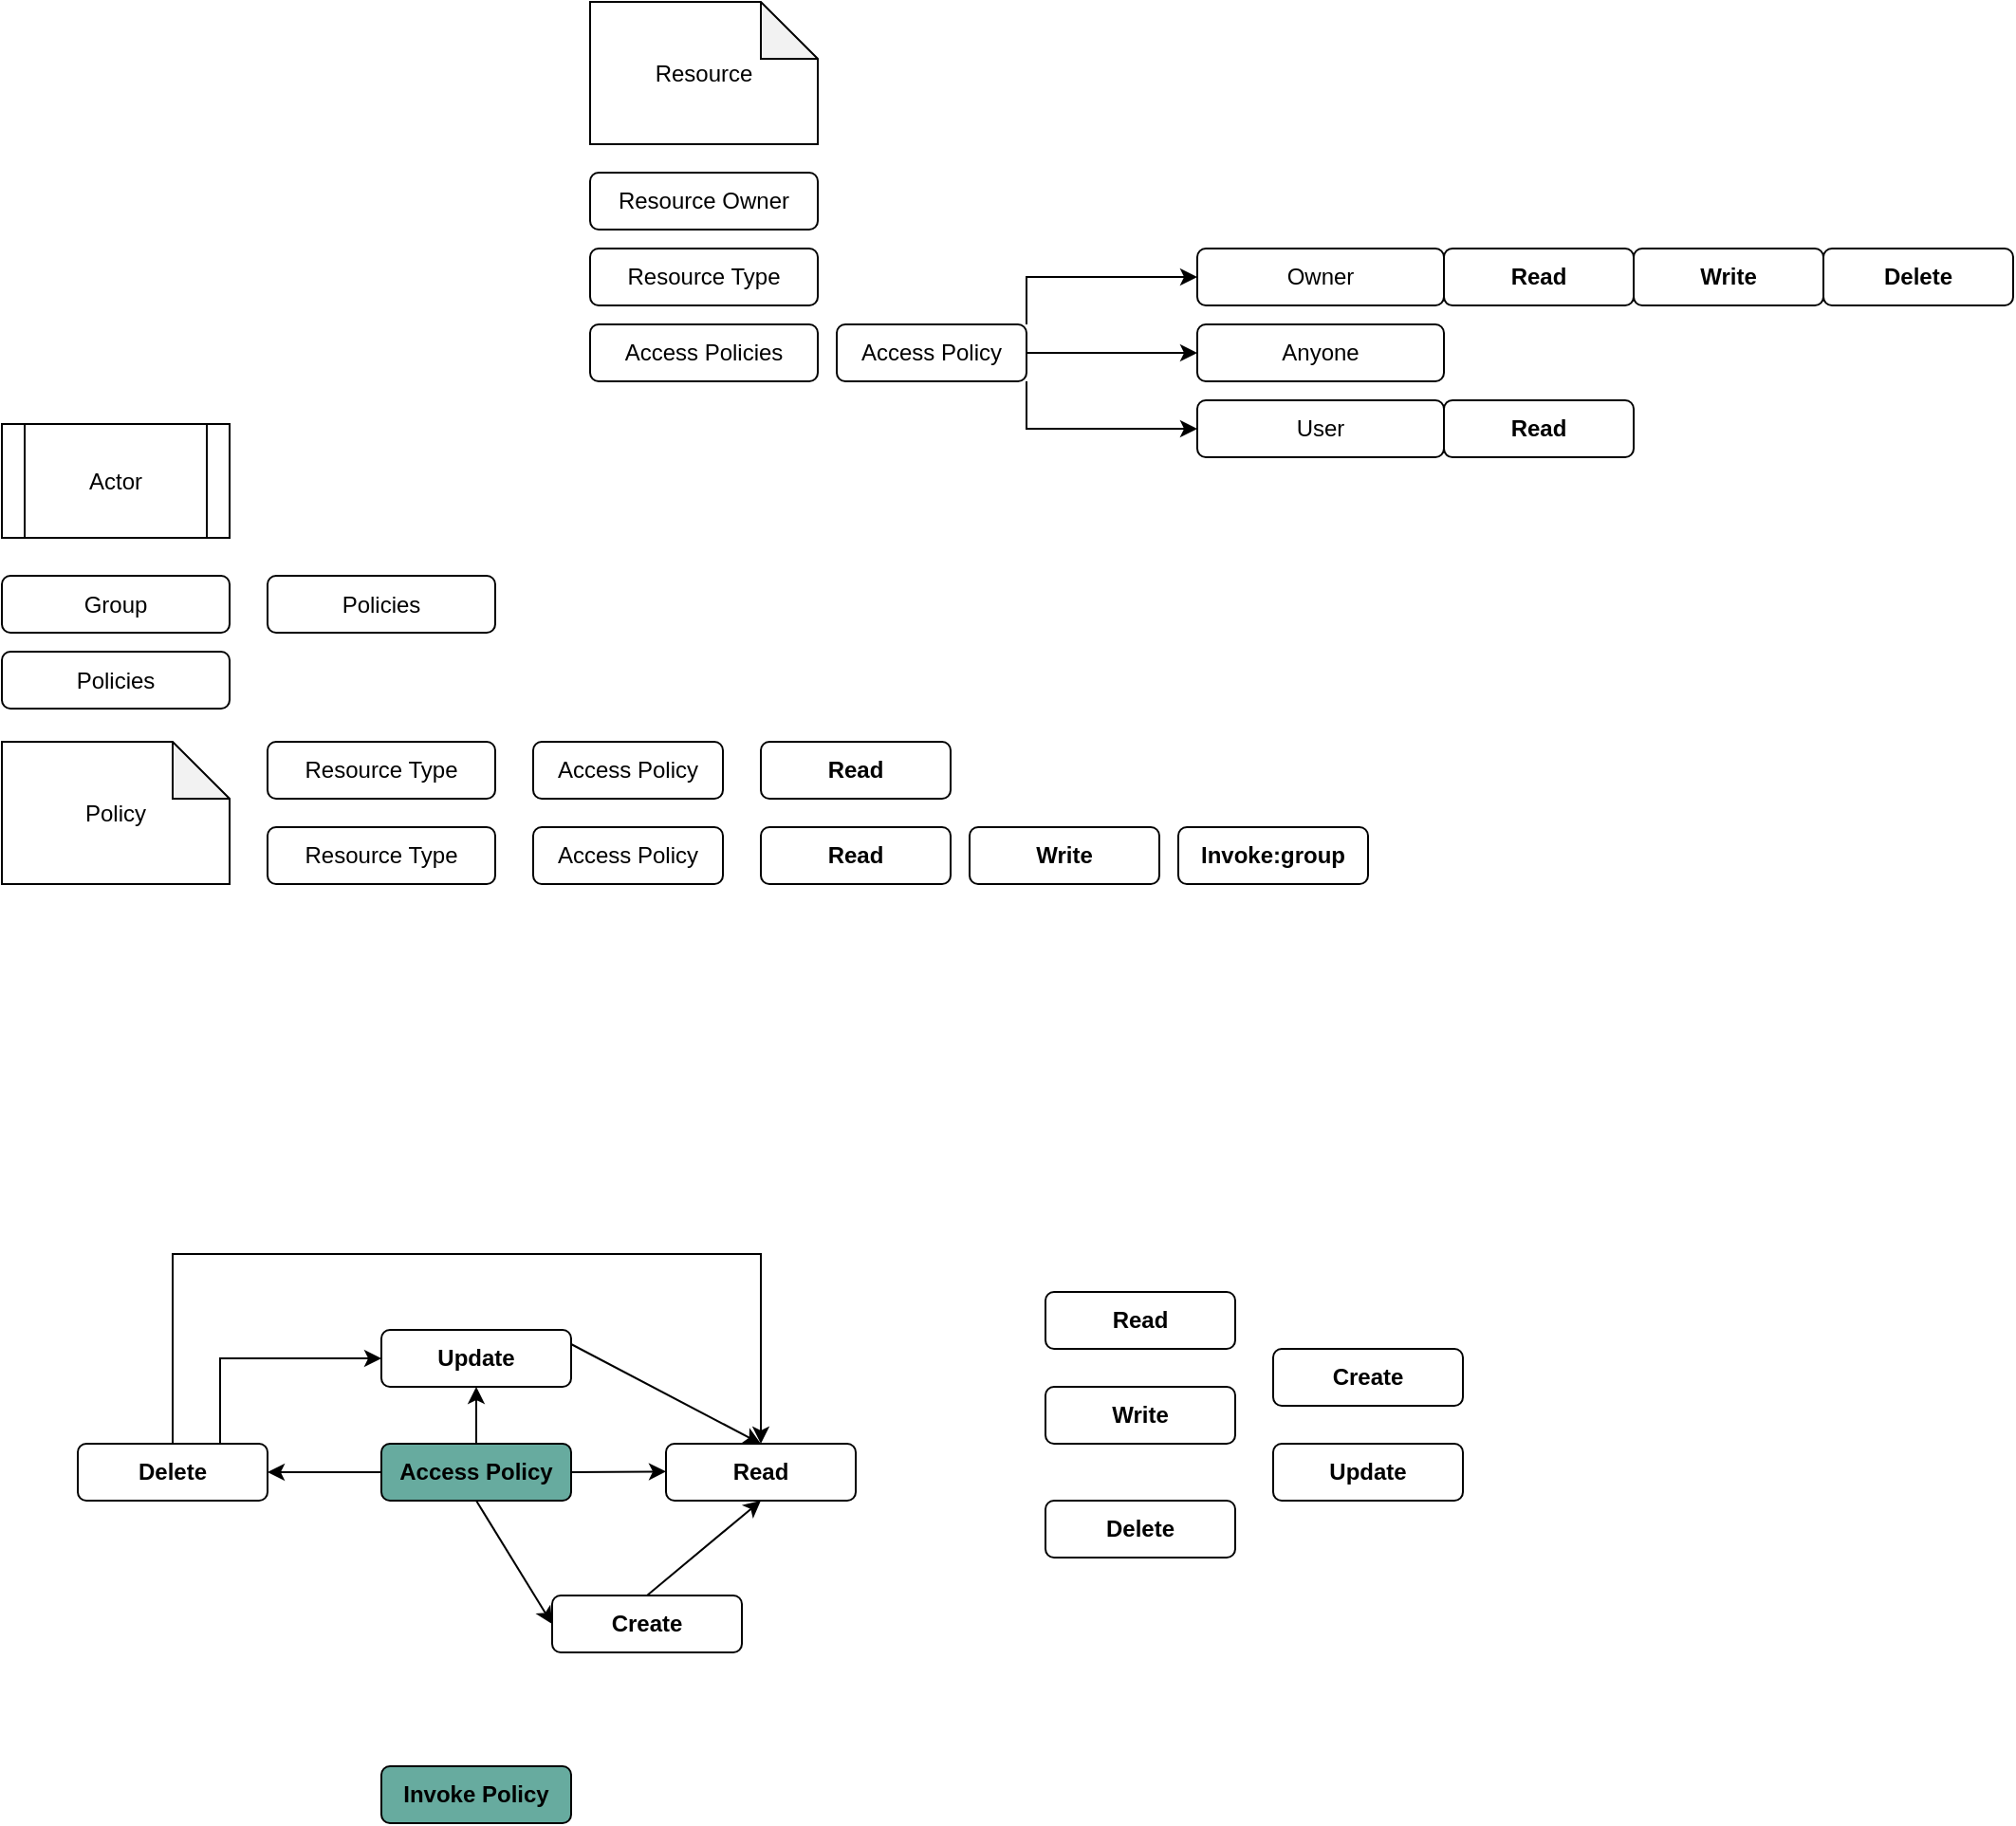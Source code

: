 <mxfile version="14.9.9" type="github">
  <diagram id="R2lEEEUBdFMjLlhIrx00" name="Page-1">
    <mxGraphModel dx="777" dy="522" grid="1" gridSize="10" guides="1" tooltips="1" connect="1" arrows="1" fold="1" page="1" pageScale="1" pageWidth="850" pageHeight="1100" math="0" shadow="0" extFonts="Permanent Marker^https://fonts.googleapis.com/css?family=Permanent+Marker">
      <root>
        <mxCell id="0" />
        <mxCell id="1" parent="0" />
        <mxCell id="EFr7Zpfa6URMG37LFYr5-8" value="Resource Type" style="rounded=1;whiteSpace=wrap;html=1;" vertex="1" parent="1">
          <mxGeometry x="360" y="240" width="120" height="30" as="geometry" />
        </mxCell>
        <mxCell id="EFr7Zpfa6URMG37LFYr5-12" value="Resource" style="shape=note;whiteSpace=wrap;html=1;backgroundOutline=1;darkOpacity=0.05;" vertex="1" parent="1">
          <mxGeometry x="360" y="110" width="120" height="75" as="geometry" />
        </mxCell>
        <mxCell id="EFr7Zpfa6URMG37LFYr5-18" value="&lt;b&gt;Create&lt;/b&gt;" style="rounded=1;whiteSpace=wrap;html=1;" vertex="1" parent="1">
          <mxGeometry x="720" y="820" width="100" height="30" as="geometry" />
        </mxCell>
        <mxCell id="EFr7Zpfa6URMG37LFYr5-19" value="&lt;b&gt;Update&lt;/b&gt;" style="rounded=1;whiteSpace=wrap;html=1;" vertex="1" parent="1">
          <mxGeometry x="720" y="870" width="100" height="30" as="geometry" />
        </mxCell>
        <mxCell id="EFr7Zpfa6URMG37LFYr5-30" value="&lt;b&gt;Read&lt;/b&gt;" style="rounded=1;whiteSpace=wrap;html=1;" vertex="1" parent="1">
          <mxGeometry x="450" y="500" width="100" height="30" as="geometry" />
        </mxCell>
        <mxCell id="EFr7Zpfa6URMG37LFYr5-39" style="edgeStyle=none;rounded=0;orthogonalLoop=1;jettySize=auto;html=1;exitX=1;exitY=0.5;exitDx=0;exitDy=0;" edge="1" parent="1" source="EFr7Zpfa6URMG37LFYr5-38">
          <mxGeometry relative="1" as="geometry">
            <mxPoint x="400.0" y="884.667" as="targetPoint" />
          </mxGeometry>
        </mxCell>
        <mxCell id="EFr7Zpfa6URMG37LFYr5-41" style="edgeStyle=none;rounded=0;orthogonalLoop=1;jettySize=auto;html=1;exitX=0.5;exitY=1;exitDx=0;exitDy=0;entryX=0;entryY=0.5;entryDx=0;entryDy=0;" edge="1" parent="1" source="EFr7Zpfa6URMG37LFYr5-38" target="EFr7Zpfa6URMG37LFYr5-42">
          <mxGeometry relative="1" as="geometry">
            <mxPoint x="330.0" y="940" as="targetPoint" />
          </mxGeometry>
        </mxCell>
        <mxCell id="EFr7Zpfa6URMG37LFYr5-47" style="edgeStyle=none;rounded=0;orthogonalLoop=1;jettySize=auto;html=1;exitX=0.5;exitY=0;exitDx=0;exitDy=0;entryX=0.5;entryY=1;entryDx=0;entryDy=0;" edge="1" parent="1" source="EFr7Zpfa6URMG37LFYr5-38" target="EFr7Zpfa6URMG37LFYr5-46">
          <mxGeometry relative="1" as="geometry" />
        </mxCell>
        <mxCell id="EFr7Zpfa6URMG37LFYr5-50" style="edgeStyle=none;rounded=0;orthogonalLoop=1;jettySize=auto;html=1;exitX=0;exitY=0.5;exitDx=0;exitDy=0;entryX=1;entryY=0.5;entryDx=0;entryDy=0;" edge="1" parent="1" source="EFr7Zpfa6URMG37LFYr5-38" target="EFr7Zpfa6URMG37LFYr5-49">
          <mxGeometry relative="1" as="geometry" />
        </mxCell>
        <mxCell id="EFr7Zpfa6URMG37LFYr5-38" value="&lt;b&gt;Access Policy&lt;/b&gt;" style="rounded=1;whiteSpace=wrap;html=1;fillColor=#67AB9F;" vertex="1" parent="1">
          <mxGeometry x="250" y="870" width="100" height="30" as="geometry" />
        </mxCell>
        <mxCell id="EFr7Zpfa6URMG37LFYr5-40" value="&lt;b&gt;Read&lt;/b&gt;" style="rounded=1;whiteSpace=wrap;html=1;" vertex="1" parent="1">
          <mxGeometry x="400" y="870" width="100" height="30" as="geometry" />
        </mxCell>
        <mxCell id="EFr7Zpfa6URMG37LFYr5-43" style="edgeStyle=none;rounded=0;orthogonalLoop=1;jettySize=auto;html=1;exitX=0.5;exitY=0;exitDx=0;exitDy=0;entryX=0.5;entryY=1;entryDx=0;entryDy=0;" edge="1" parent="1" source="EFr7Zpfa6URMG37LFYr5-42" target="EFr7Zpfa6URMG37LFYr5-40">
          <mxGeometry relative="1" as="geometry" />
        </mxCell>
        <mxCell id="EFr7Zpfa6URMG37LFYr5-42" value="&lt;b&gt;Create&lt;/b&gt;" style="rounded=1;whiteSpace=wrap;html=1;" vertex="1" parent="1">
          <mxGeometry x="340" y="950" width="100" height="30" as="geometry" />
        </mxCell>
        <mxCell id="EFr7Zpfa6URMG37LFYr5-48" style="edgeStyle=none;rounded=0;orthogonalLoop=1;jettySize=auto;html=1;exitX=1;exitY=0.25;exitDx=0;exitDy=0;entryX=0.5;entryY=0;entryDx=0;entryDy=0;" edge="1" parent="1" source="EFr7Zpfa6URMG37LFYr5-46" target="EFr7Zpfa6URMG37LFYr5-40">
          <mxGeometry relative="1" as="geometry" />
        </mxCell>
        <mxCell id="EFr7Zpfa6URMG37LFYr5-46" value="&lt;b&gt;Update&lt;/b&gt;" style="rounded=1;whiteSpace=wrap;html=1;" vertex="1" parent="1">
          <mxGeometry x="250" y="810" width="100" height="30" as="geometry" />
        </mxCell>
        <mxCell id="EFr7Zpfa6URMG37LFYr5-51" style="edgeStyle=orthogonalEdgeStyle;rounded=0;orthogonalLoop=1;jettySize=auto;html=1;exitX=0.5;exitY=0;exitDx=0;exitDy=0;entryX=0.5;entryY=0;entryDx=0;entryDy=0;" edge="1" parent="1" source="EFr7Zpfa6URMG37LFYr5-49" target="EFr7Zpfa6URMG37LFYr5-40">
          <mxGeometry relative="1" as="geometry">
            <Array as="points">
              <mxPoint x="140" y="770" />
              <mxPoint x="450" y="770" />
            </Array>
          </mxGeometry>
        </mxCell>
        <mxCell id="EFr7Zpfa6URMG37LFYr5-52" style="edgeStyle=orthogonalEdgeStyle;rounded=0;orthogonalLoop=1;jettySize=auto;html=1;exitX=0.75;exitY=0;exitDx=0;exitDy=0;entryX=0;entryY=0.5;entryDx=0;entryDy=0;" edge="1" parent="1" source="EFr7Zpfa6URMG37LFYr5-49" target="EFr7Zpfa6URMG37LFYr5-46">
          <mxGeometry relative="1" as="geometry" />
        </mxCell>
        <mxCell id="EFr7Zpfa6URMG37LFYr5-49" value="&lt;b&gt;Delete&lt;/b&gt;" style="rounded=1;whiteSpace=wrap;html=1;" vertex="1" parent="1">
          <mxGeometry x="90" y="870" width="100" height="30" as="geometry" />
        </mxCell>
        <mxCell id="EFr7Zpfa6URMG37LFYr5-62" value="&lt;b&gt;Delete&lt;/b&gt;" style="rounded=1;whiteSpace=wrap;html=1;" vertex="1" parent="1">
          <mxGeometry x="600" y="900" width="100" height="30" as="geometry" />
        </mxCell>
        <mxCell id="EFr7Zpfa6URMG37LFYr5-64" value="&lt;b&gt;Write&lt;/b&gt;" style="rounded=1;whiteSpace=wrap;html=1;" vertex="1" parent="1">
          <mxGeometry x="600" y="840" width="100" height="30" as="geometry" />
        </mxCell>
        <mxCell id="EFr7Zpfa6URMG37LFYr5-81" style="edgeStyle=orthogonalEdgeStyle;rounded=0;orthogonalLoop=1;jettySize=auto;html=1;exitX=1;exitY=0;exitDx=0;exitDy=0;entryX=0;entryY=0.5;entryDx=0;entryDy=0;" edge="1" parent="1" source="EFr7Zpfa6URMG37LFYr5-65" target="EFr7Zpfa6URMG37LFYr5-69">
          <mxGeometry relative="1" as="geometry" />
        </mxCell>
        <mxCell id="EFr7Zpfa6URMG37LFYr5-82" style="edgeStyle=orthogonalEdgeStyle;rounded=0;orthogonalLoop=1;jettySize=auto;html=1;exitX=1;exitY=1;exitDx=0;exitDy=0;entryX=0;entryY=0.5;entryDx=0;entryDy=0;" edge="1" parent="1" source="EFr7Zpfa6URMG37LFYr5-65" target="EFr7Zpfa6URMG37LFYr5-73">
          <mxGeometry relative="1" as="geometry" />
        </mxCell>
        <mxCell id="EFr7Zpfa6URMG37LFYr5-83" style="edgeStyle=orthogonalEdgeStyle;rounded=0;orthogonalLoop=1;jettySize=auto;html=1;exitX=1;exitY=0.5;exitDx=0;exitDy=0;entryX=0;entryY=0.5;entryDx=0;entryDy=0;" edge="1" parent="1" source="EFr7Zpfa6URMG37LFYr5-65" target="EFr7Zpfa6URMG37LFYr5-71">
          <mxGeometry relative="1" as="geometry" />
        </mxCell>
        <mxCell id="EFr7Zpfa6URMG37LFYr5-65" value="Access Policy" style="rounded=1;whiteSpace=wrap;html=1;" vertex="1" parent="1">
          <mxGeometry x="490" y="280" width="100" height="30" as="geometry" />
        </mxCell>
        <mxCell id="EFr7Zpfa6URMG37LFYr5-69" value="Owner" style="rounded=1;whiteSpace=wrap;html=1;" vertex="1" parent="1">
          <mxGeometry x="680" y="240" width="130" height="30" as="geometry" />
        </mxCell>
        <mxCell id="EFr7Zpfa6URMG37LFYr5-71" value="Anyone" style="rounded=1;whiteSpace=wrap;html=1;" vertex="1" parent="1">
          <mxGeometry x="680" y="280" width="130" height="30" as="geometry" />
        </mxCell>
        <mxCell id="EFr7Zpfa6URMG37LFYr5-73" value="User" style="rounded=1;whiteSpace=wrap;html=1;" vertex="1" parent="1">
          <mxGeometry x="680" y="320" width="130" height="30" as="geometry" />
        </mxCell>
        <mxCell id="EFr7Zpfa6URMG37LFYr5-75" value="Actor" style="shape=process;whiteSpace=wrap;html=1;backgroundOutline=1;" vertex="1" parent="1">
          <mxGeometry x="50" y="332.5" width="120" height="60" as="geometry" />
        </mxCell>
        <mxCell id="EFr7Zpfa6URMG37LFYr5-77" value="Access Policies" style="rounded=1;whiteSpace=wrap;html=1;" vertex="1" parent="1">
          <mxGeometry x="360" y="280" width="120" height="30" as="geometry" />
        </mxCell>
        <mxCell id="EFr7Zpfa6URMG37LFYr5-78" value="Policy" style="shape=note;whiteSpace=wrap;html=1;backgroundOutline=1;darkOpacity=0.05;" vertex="1" parent="1">
          <mxGeometry x="50" y="500" width="120" height="75" as="geometry" />
        </mxCell>
        <mxCell id="EFr7Zpfa6URMG37LFYr5-79" value="Resource Owner" style="rounded=1;whiteSpace=wrap;html=1;" vertex="1" parent="1">
          <mxGeometry x="360" y="200" width="120" height="30" as="geometry" />
        </mxCell>
        <mxCell id="EFr7Zpfa6URMG37LFYr5-84" value="&lt;b&gt;Read&lt;/b&gt;" style="rounded=1;whiteSpace=wrap;html=1;" vertex="1" parent="1">
          <mxGeometry x="810" y="240" width="100" height="30" as="geometry" />
        </mxCell>
        <mxCell id="EFr7Zpfa6URMG37LFYr5-85" value="&lt;b&gt;Write&lt;/b&gt;" style="rounded=1;whiteSpace=wrap;html=1;" vertex="1" parent="1">
          <mxGeometry x="910" y="240" width="100" height="30" as="geometry" />
        </mxCell>
        <mxCell id="EFr7Zpfa6URMG37LFYr5-86" value="&lt;b&gt;Delete&lt;/b&gt;" style="rounded=1;whiteSpace=wrap;html=1;" vertex="1" parent="1">
          <mxGeometry x="1010" y="240" width="100" height="30" as="geometry" />
        </mxCell>
        <mxCell id="EFr7Zpfa6URMG37LFYr5-88" value="&lt;b&gt;Invoke Policy&lt;/b&gt;" style="rounded=1;whiteSpace=wrap;html=1;fillColor=#67AB9F;" vertex="1" parent="1">
          <mxGeometry x="250" y="1040" width="100" height="30" as="geometry" />
        </mxCell>
        <mxCell id="EFr7Zpfa6URMG37LFYr5-89" value="&lt;b&gt;Read&lt;/b&gt;" style="rounded=1;whiteSpace=wrap;html=1;" vertex="1" parent="1">
          <mxGeometry x="810" y="320" width="100" height="30" as="geometry" />
        </mxCell>
        <mxCell id="EFr7Zpfa6URMG37LFYr5-90" value="Group" style="rounded=1;whiteSpace=wrap;html=1;" vertex="1" parent="1">
          <mxGeometry x="50" y="412.5" width="120" height="30" as="geometry" />
        </mxCell>
        <mxCell id="EFr7Zpfa6URMG37LFYr5-91" value="Policies" style="rounded=1;whiteSpace=wrap;html=1;" vertex="1" parent="1">
          <mxGeometry x="50" y="452.5" width="120" height="30" as="geometry" />
        </mxCell>
        <mxCell id="EFr7Zpfa6URMG37LFYr5-92" value="Resource Type" style="rounded=1;whiteSpace=wrap;html=1;" vertex="1" parent="1">
          <mxGeometry x="190" y="500" width="120" height="30" as="geometry" />
        </mxCell>
        <mxCell id="EFr7Zpfa6URMG37LFYr5-93" value="Access Policy" style="rounded=1;whiteSpace=wrap;html=1;" vertex="1" parent="1">
          <mxGeometry x="330" y="500" width="100" height="30" as="geometry" />
        </mxCell>
        <mxCell id="EFr7Zpfa6URMG37LFYr5-94" value="&lt;b&gt;Read&lt;/b&gt;" style="rounded=1;whiteSpace=wrap;html=1;" vertex="1" parent="1">
          <mxGeometry x="450" y="545" width="100" height="30" as="geometry" />
        </mxCell>
        <mxCell id="EFr7Zpfa6URMG37LFYr5-95" value="Resource Type" style="rounded=1;whiteSpace=wrap;html=1;" vertex="1" parent="1">
          <mxGeometry x="190" y="545" width="120" height="30" as="geometry" />
        </mxCell>
        <mxCell id="EFr7Zpfa6URMG37LFYr5-96" value="Access Policy" style="rounded=1;whiteSpace=wrap;html=1;" vertex="1" parent="1">
          <mxGeometry x="330" y="545" width="100" height="30" as="geometry" />
        </mxCell>
        <mxCell id="EFr7Zpfa6URMG37LFYr5-97" value="&lt;b&gt;Read&lt;/b&gt;" style="rounded=1;whiteSpace=wrap;html=1;" vertex="1" parent="1">
          <mxGeometry x="600" y="790" width="100" height="30" as="geometry" />
        </mxCell>
        <mxCell id="EFr7Zpfa6URMG37LFYr5-98" value="&lt;b&gt;Write&lt;/b&gt;" style="rounded=1;whiteSpace=wrap;html=1;" vertex="1" parent="1">
          <mxGeometry x="560" y="545" width="100" height="30" as="geometry" />
        </mxCell>
        <mxCell id="EFr7Zpfa6URMG37LFYr5-99" value="&lt;b&gt;Invoke:group&lt;/b&gt;" style="rounded=1;whiteSpace=wrap;html=1;" vertex="1" parent="1">
          <mxGeometry x="670" y="545" width="100" height="30" as="geometry" />
        </mxCell>
        <mxCell id="EFr7Zpfa6URMG37LFYr5-100" value="Policies" style="rounded=1;whiteSpace=wrap;html=1;" vertex="1" parent="1">
          <mxGeometry x="190" y="412.5" width="120" height="30" as="geometry" />
        </mxCell>
      </root>
    </mxGraphModel>
  </diagram>
</mxfile>
